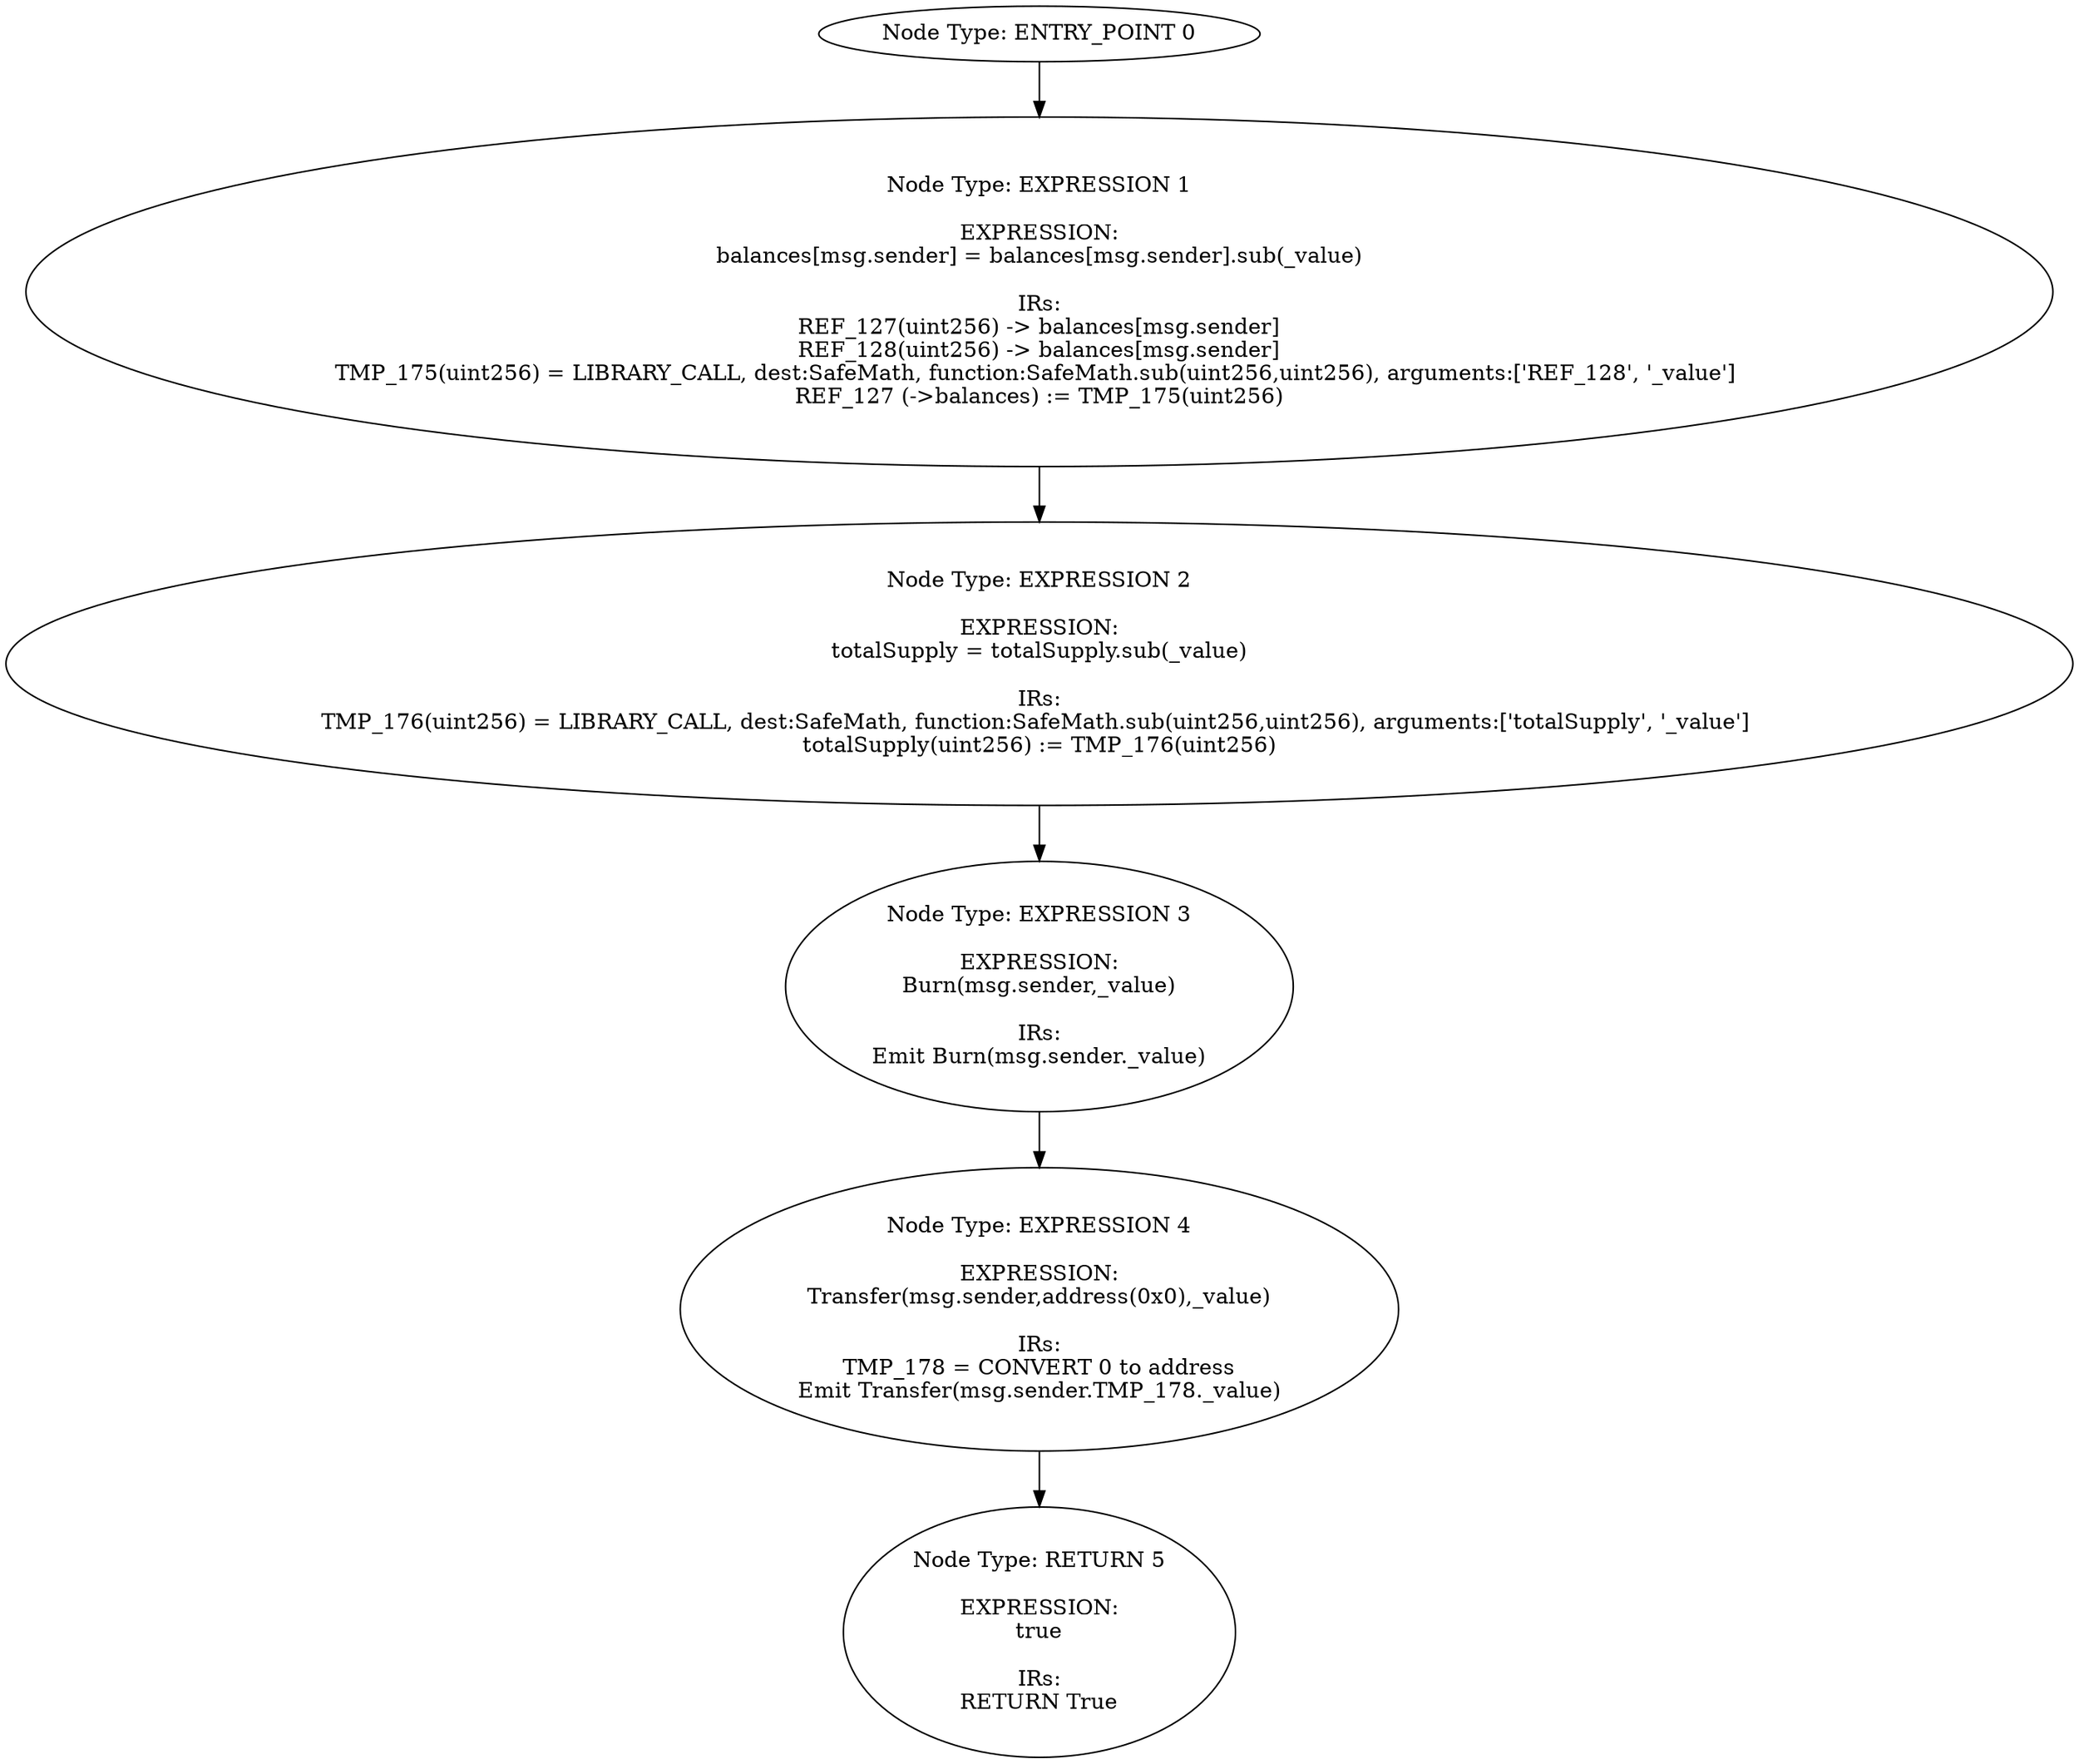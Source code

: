 digraph{
0[label="Node Type: ENTRY_POINT 0
"];
0->1;
1[label="Node Type: EXPRESSION 1

EXPRESSION:
balances[msg.sender] = balances[msg.sender].sub(_value)

IRs:
REF_127(uint256) -> balances[msg.sender]
REF_128(uint256) -> balances[msg.sender]
TMP_175(uint256) = LIBRARY_CALL, dest:SafeMath, function:SafeMath.sub(uint256,uint256), arguments:['REF_128', '_value'] 
REF_127 (->balances) := TMP_175(uint256)"];
1->2;
2[label="Node Type: EXPRESSION 2

EXPRESSION:
totalSupply = totalSupply.sub(_value)

IRs:
TMP_176(uint256) = LIBRARY_CALL, dest:SafeMath, function:SafeMath.sub(uint256,uint256), arguments:['totalSupply', '_value'] 
totalSupply(uint256) := TMP_176(uint256)"];
2->3;
3[label="Node Type: EXPRESSION 3

EXPRESSION:
Burn(msg.sender,_value)

IRs:
Emit Burn(msg.sender._value)"];
3->4;
4[label="Node Type: EXPRESSION 4

EXPRESSION:
Transfer(msg.sender,address(0x0),_value)

IRs:
TMP_178 = CONVERT 0 to address
Emit Transfer(msg.sender.TMP_178._value)"];
4->5;
5[label="Node Type: RETURN 5

EXPRESSION:
true

IRs:
RETURN True"];
}
